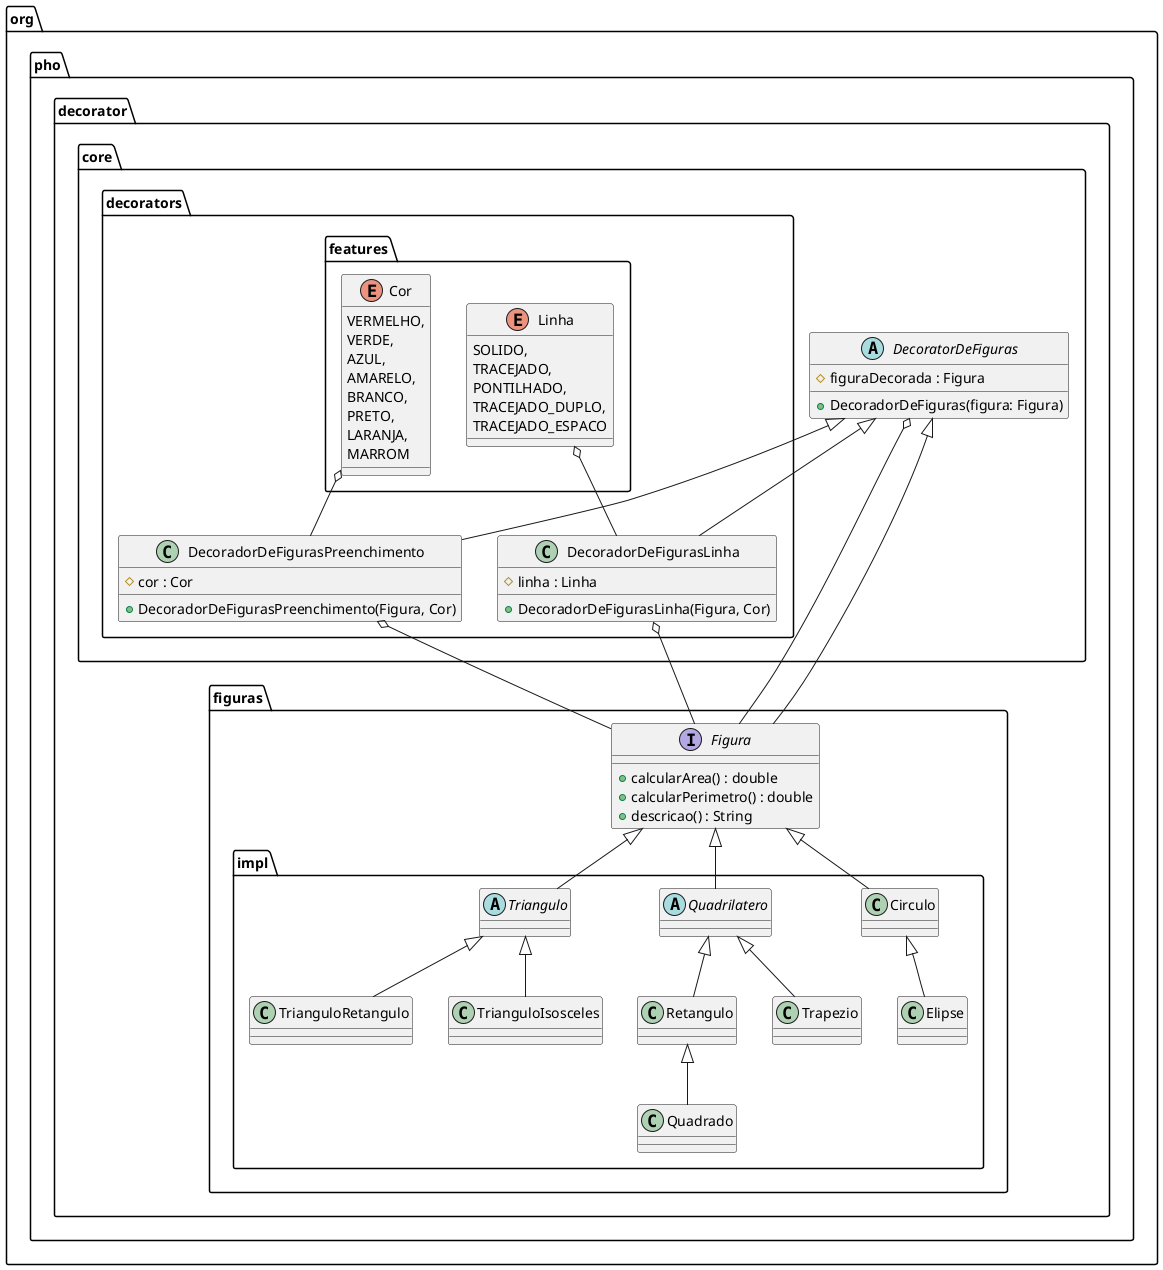 @startuml

package org.pho.decorator {

    package core {
        abstract class DecoratorDeFiguras {
            # figuraDecorada : Figura
            + DecoradorDeFiguras(figura: Figura)
        }

        package decorators {

            class DecoradorDeFigurasPreenchimento {
                # cor : Cor
                + DecoradorDeFigurasPreenchimento(Figura, Cor)
            }

            class DecoradorDeFigurasLinha {
                # linha : Linha
                + DecoradorDeFigurasLinha(Figura, Cor)
            }

            package features {
                enum Cor {
                    VERMELHO,
                    VERDE,
                    AZUL,
                    AMARELO,
                    BRANCO,
                    PRETO,
                    LARANJA,
                    MARROM
                }

                enum Linha {
                    SOLIDO,
                    TRACEJADO,
                    PONTILHADO,
                    TRACEJADO_DUPLO,
                    TRACEJADO_ESPACO
                }
            }

            Cor o-- DecoradorDeFigurasPreenchimento
            Linha o-- DecoradorDeFigurasLinha

            DecoratorDeFiguras <|-- DecoradorDeFigurasPreenchimento
            DecoratorDeFiguras <|-- DecoradorDeFigurasLinha

        }

    }

    package figuras {

        interface Figura {
            + calcularArea() : double
            + calcularPerimetro() : double
            + descricao() : String
        }

        package impl {

            class Circulo
            class Elipse

            abstract class Quadrilatero
            class Retangulo
            class Quadrado
            class Trapezio

            abstract class Triangulo
            class TrianguloRetangulo
            class TrianguloIsosceles

            Figura <|-- Circulo
            Figura <|-- Quadrilatero
            Figura <|-- Triangulo

            Circulo <|-- Elipse

            Quadrilatero <|-- Retangulo
            Quadrilatero <|-- Trapezio
            Retangulo <|-- Quadrado

            Triangulo <|-- TrianguloRetangulo
            Triangulo <|-- TrianguloIsosceles
        }

    }

    DecoratorDeFiguras o-- Figura
    DecoratorDeFiguras <|-- Figura

    DecoradorDeFigurasPreenchimento o-- Figura
    DecoradorDeFigurasLinha o-- Figura
}

@enduml
